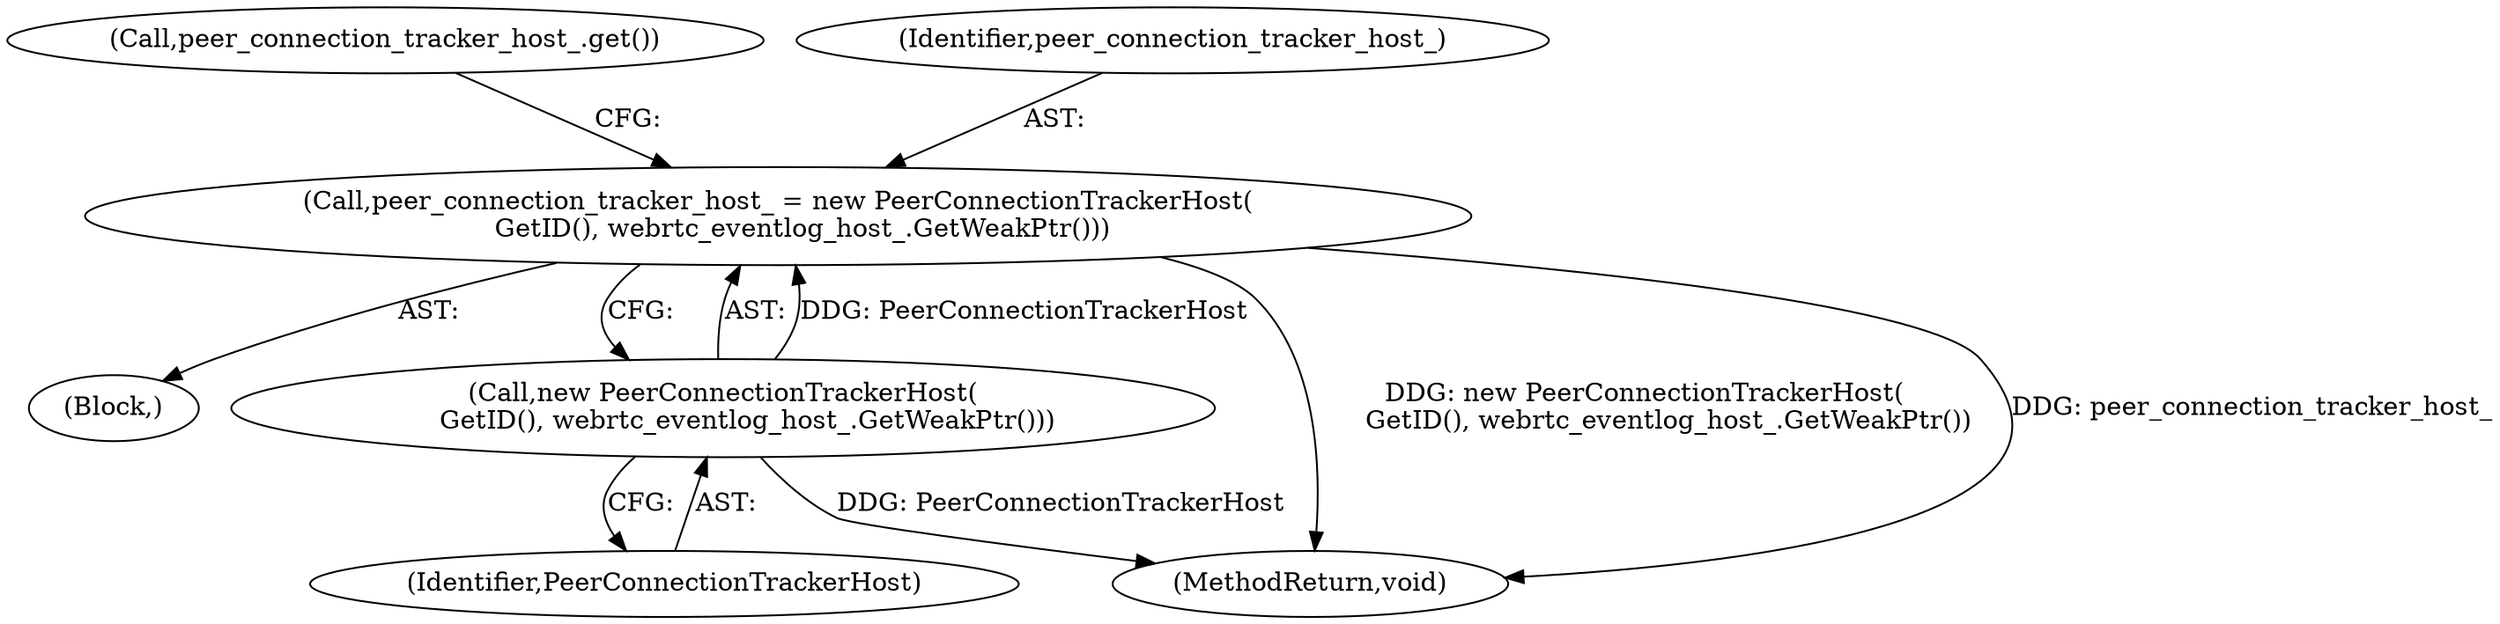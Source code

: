 digraph "0_Chrome_04ff52bb66284467ccb43d90800013b89ee8db75_6@API" {
"1000183" [label="(Call,peer_connection_tracker_host_ = new PeerConnectionTrackerHost(\n      GetID(), webrtc_eventlog_host_.GetWeakPtr()))"];
"1000185" [label="(Call,new PeerConnectionTrackerHost(\n      GetID(), webrtc_eventlog_host_.GetWeakPtr()))"];
"1000186" [label="(Identifier,PeerConnectionTrackerHost)"];
"1000101" [label="(Block,)"];
"1000286" [label="(MethodReturn,void)"];
"1000188" [label="(Call,peer_connection_tracker_host_.get())"];
"1000183" [label="(Call,peer_connection_tracker_host_ = new PeerConnectionTrackerHost(\n      GetID(), webrtc_eventlog_host_.GetWeakPtr()))"];
"1000184" [label="(Identifier,peer_connection_tracker_host_)"];
"1000185" [label="(Call,new PeerConnectionTrackerHost(\n      GetID(), webrtc_eventlog_host_.GetWeakPtr()))"];
"1000183" -> "1000101"  [label="AST: "];
"1000183" -> "1000185"  [label="CFG: "];
"1000184" -> "1000183"  [label="AST: "];
"1000185" -> "1000183"  [label="AST: "];
"1000188" -> "1000183"  [label="CFG: "];
"1000183" -> "1000286"  [label="DDG: new PeerConnectionTrackerHost(\n      GetID(), webrtc_eventlog_host_.GetWeakPtr())"];
"1000183" -> "1000286"  [label="DDG: peer_connection_tracker_host_"];
"1000185" -> "1000183"  [label="DDG: PeerConnectionTrackerHost"];
"1000185" -> "1000186"  [label="CFG: "];
"1000186" -> "1000185"  [label="AST: "];
"1000185" -> "1000286"  [label="DDG: PeerConnectionTrackerHost"];
}
